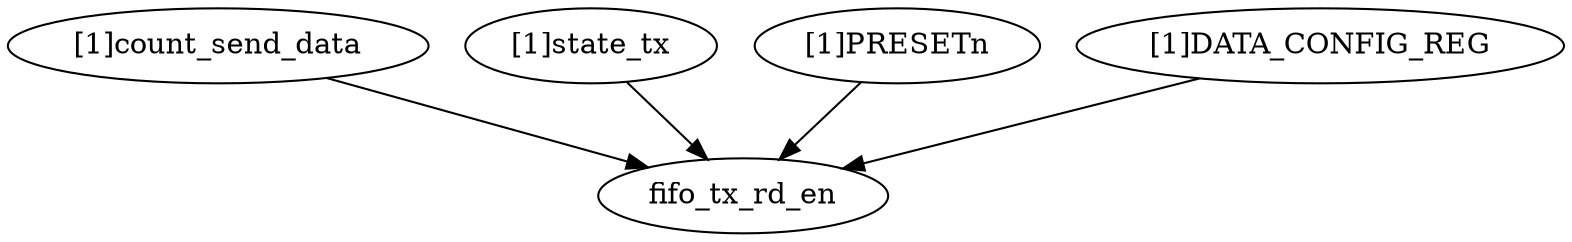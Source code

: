 strict digraph "" {
	"[1]count_send_data"	 [complexity=2,
		importance=0.0302740184549,
		rank=0.0151370092274];
	fifo_tx_rd_en	 [complexity=0,
		importance=0.00831357651291,
		rank=0.0];
	"[1]count_send_data" -> fifo_tx_rd_en;
	"[1]state_tx"	 [complexity=1,
		importance=0.221914192776,
		rank=0.221914192776];
	"[1]state_tx" -> fifo_tx_rd_en;
	"[1]PRESETn"	 [complexity=1,
		importance=0.18182668282,
		rank=0.18182668282];
	"[1]PRESETn" -> fifo_tx_rd_en;
	"[1]DATA_CONFIG_REG"	 [complexity=2,
		importance=0.0155551525622,
		rank=0.00777757628109];
	"[1]DATA_CONFIG_REG" -> fifo_tx_rd_en;
}
